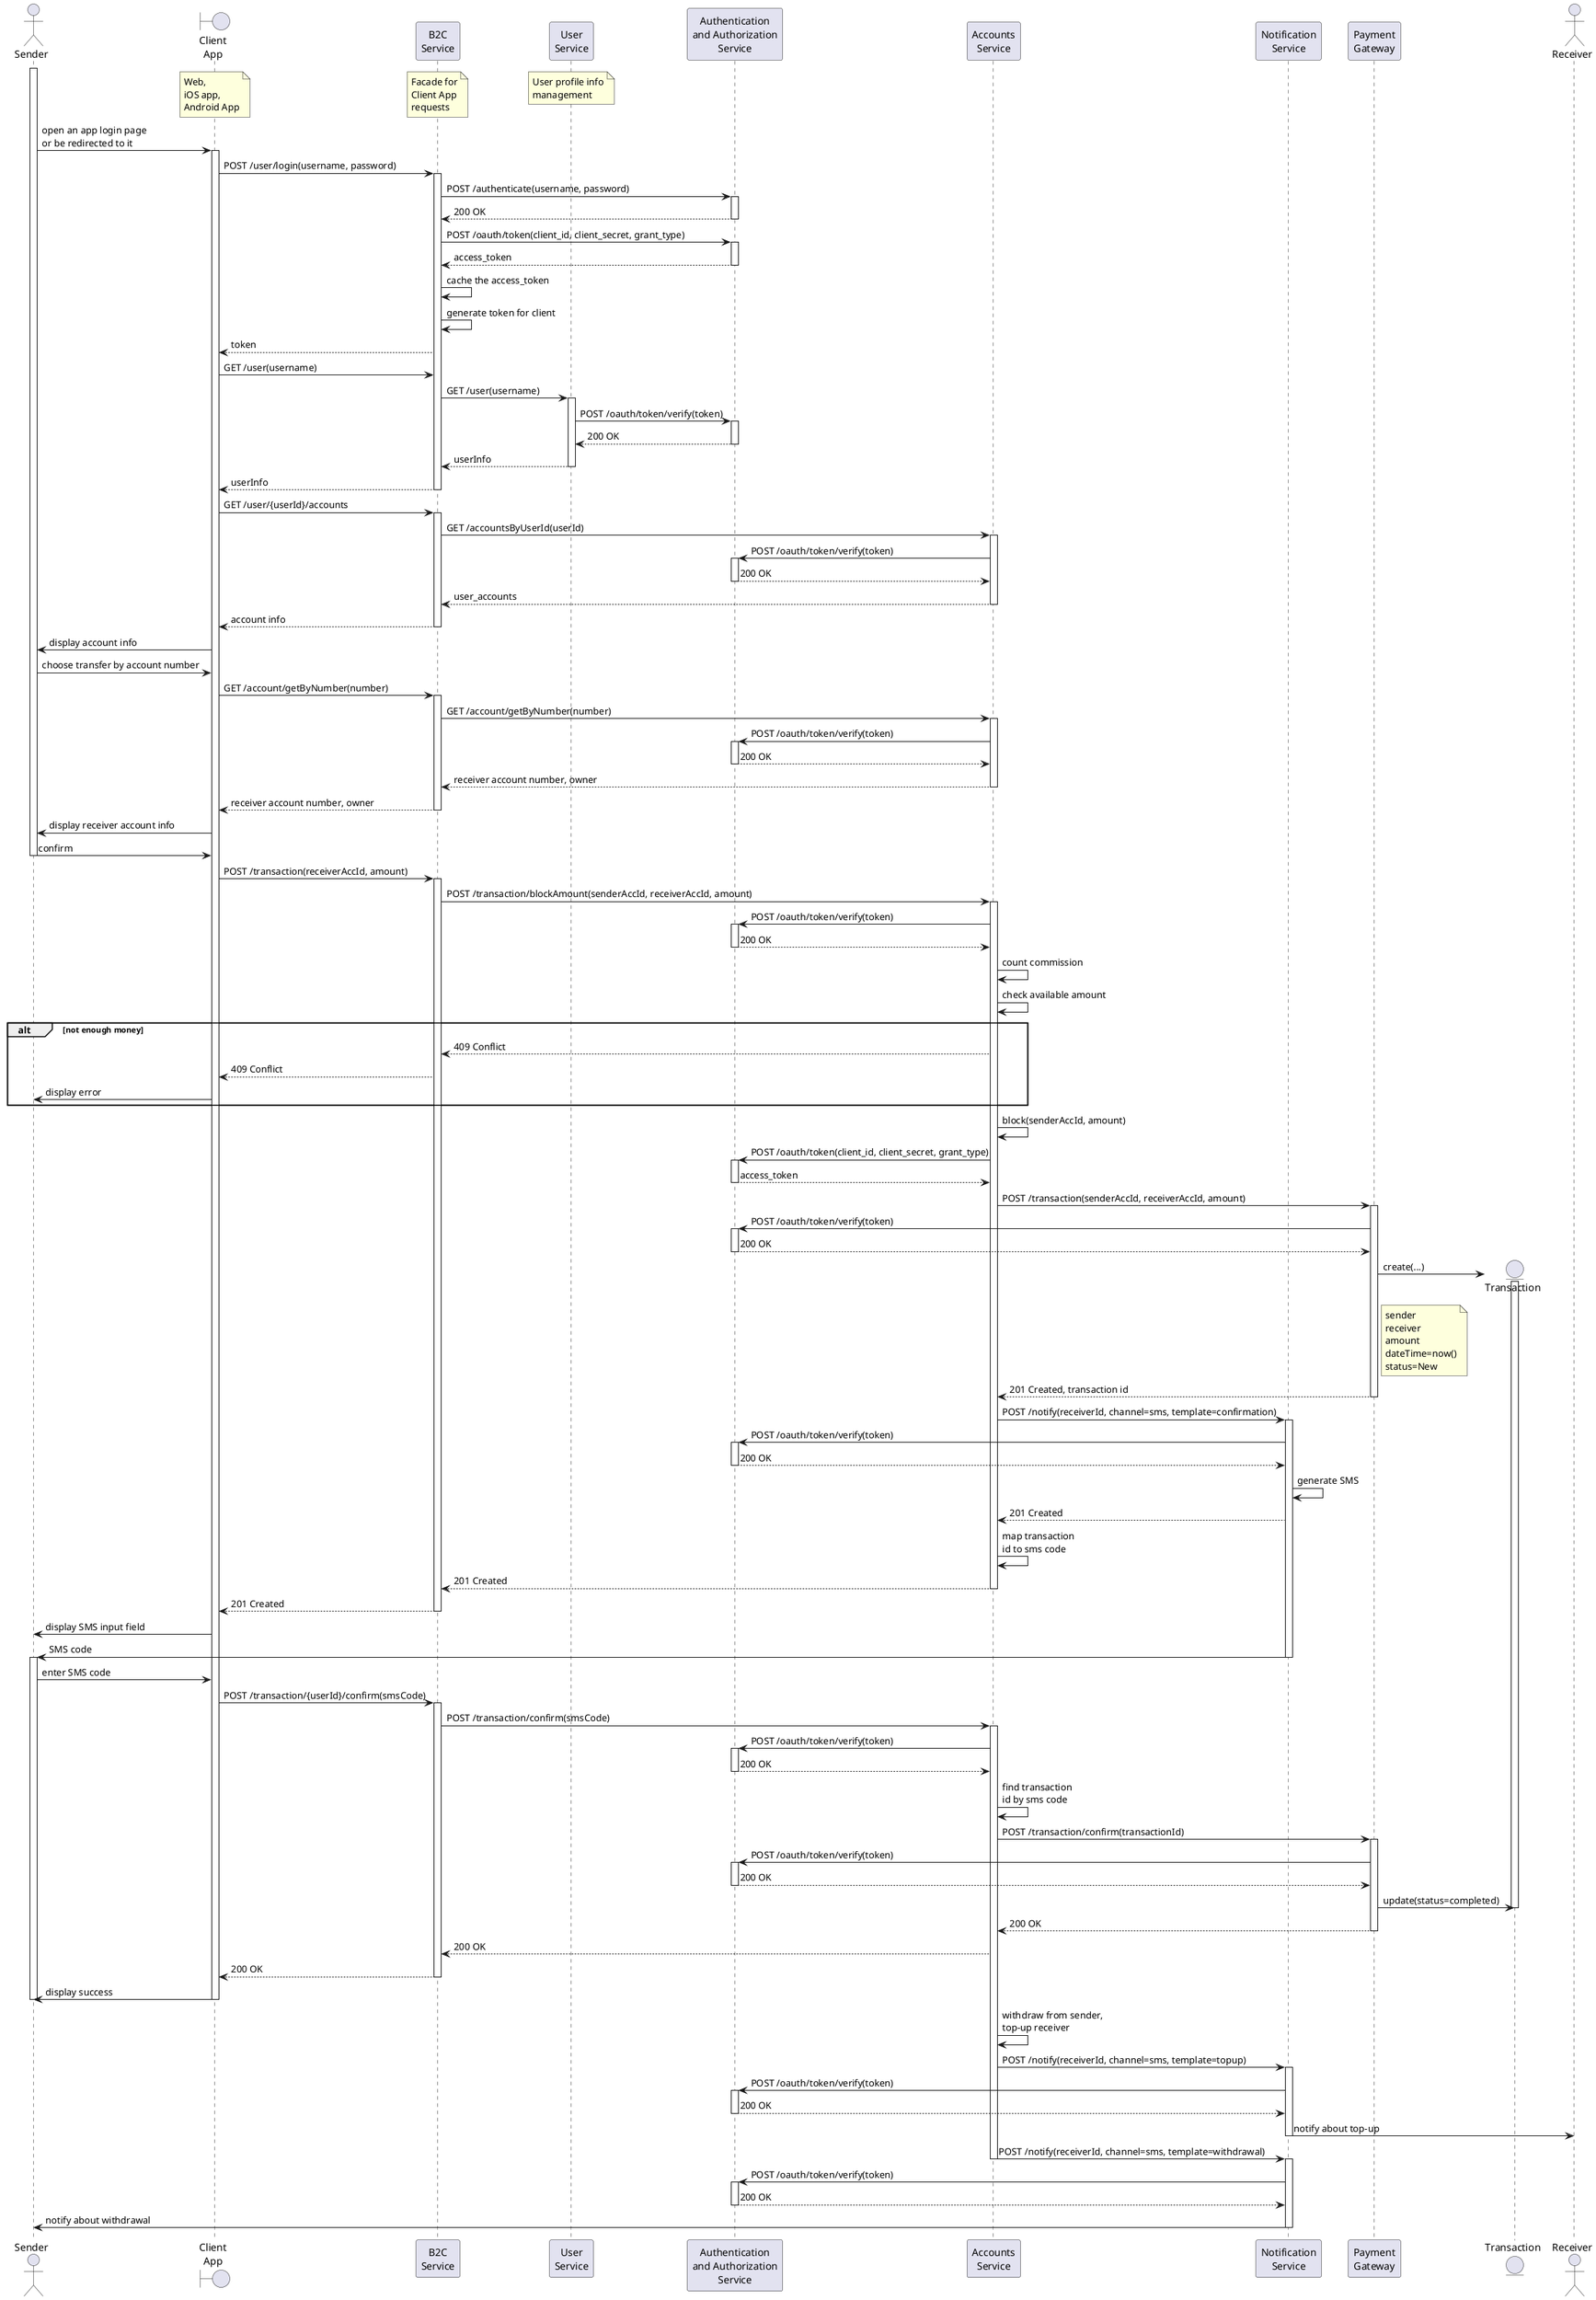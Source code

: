 @startuml e2e b2c bank transaction

actor Sender as sender
boundary "Client\nApp" as clientApp
/ note over clientApp: Web,\niOS app,\nAndroid App
participant "B2C\nService" as b2c
/ note over b2c: Facade for\nClient App\nrequests
participant "User\nService" as userService
/ note over userService: User profile info\nmanagement
participant "Authentication\nand Authorization\nService" as authService
participant "Accounts\nService" as accountsService
participant "Notification\nService" as notifService
participant "Payment\nGateway" as paymentGateway

activate sender
sender -> clientApp: open an app login page\nor be redirected to it
activate clientApp

clientApp -> b2c: POST /user/login(username, password)
  activate b2c
  b2c -> authService: POST /authenticate(username, password)
    activate authService
    authService --> b2c: 200 OK
  deactivate authService
  b2c -> authService: POST /oauth/token(client_id, client_secret, grant_type)
    activate authService
    authService --> b2c: access_token
  deactivate authService
  b2c -> b2c: cache the access_token
  b2c -> b2c: generate token for client
  b2c --> clientApp: token
  clientApp -> b2c: GET /user(username)
  b2c -> userService: GET /user(username)
    activate userService
    userService -> authService: POST /oauth/token/verify(token)
    activate authService
    authService --> userService: 200 OK
    deactivate authService
    userService --> b2c: userInfo
  deactivate userService
  b2c --> clientApp: userInfo
deactivate b2c

clientApp -> b2c: GET /user/{userId}/accounts
  activate b2c
  b2c -> accountsService: GET /accountsByUserId(userId)
    activate accountsService
      accountsService -> authService: POST /oauth/token/verify(token)
      activate authService
      authService --> accountsService: 200 OK
      deactivate authService
    accountsService --> b2c: user_accounts
  deactivate accountsService
b2c --> clientApp: account info
deactivate b2c

clientApp -> sender: display account info
sender -> clientApp: choose transfer by account number

clientApp -> b2c: GET /account/getByNumber(number)
  activate b2c
  b2c -> accountsService: GET /account/getByNumber(number)
    activate accountsService
    accountsService -> authService: POST /oauth/token/verify(token)
    activate authService
    authService --> accountsService: 200 OK
    deactivate authService
    accountsService --> b2c: receiver account number, owner
  deactivate accountsService
  b2c --> clientApp: receiver account number, owner
deactivate b2c

clientApp -> sender: display receiver account info
sender -> clientApp: confirm
deactivate sender
clientApp -> b2c: POST /transaction(receiverAccId, amount)
activate b2c
b2c -> accountsService: POST /transaction/blockAmount(senderAccId, receiverAccId, amount)
activate accountsService
accountsService -> authService: POST /oauth/token/verify(token)
activate authService
authService --> accountsService: 200 OK
deactivate authService
accountsService -> accountsService: count commission 
accountsService -> accountsService: check available amount

alt not enough money
	accountsService --> b2c: 409 Conflict
	b2c --> clientApp: 409 Conflict
	clientApp ->sender: display error
end

accountsService -> accountsService: block(senderAccId, amount)
accountsService -> authService: POST /oauth/token(client_id, client_secret, grant_type)
activate authService
authService --> accountsService: access_token
deactivate authService
accountsService -> paymentGateway: POST /transaction(senderAccId, receiverAccId, amount)
activate paymentGateway
paymentGateway -> authService: POST /oauth/token/verify(token)
activate authService
authService --> paymentGateway: 200 OK
deactivate authService
create entity Transaction
paymentGateway -> Transaction: create(...)

note right of paymentGateway
  sender
  receiver
  amount
  dateTime=now()
  status=New
end note

activate Transaction
paymentGateway --> accountsService: 201 Created, transaction id
deactivate paymentGateway
accountsService -> notifService: POST /notify(receiverId, channel=sms, template=confirmation)
activate notifService

notifService -> authService: POST /oauth/token/verify(token)
activate authService
authService --> notifService: 200 OK
deactivate authService
notifService -> notifService: generate SMS
notifService --> accountsService: 201 Created
accountsService -> accountsService: map transaction\nid to sms code
accountsService --> b2c: 201 Created
deactivate accountsService
b2c --> clientApp: 201 Created
deactivate b2c
clientApp -> sender: display SMS input field
notifService -> sender: SMS code
deactivate notifService
activate sender
sender -> clientApp: enter SMS code
clientApp -> b2c: POST /transaction/{userId}/confirm(smsCode)
activate b2c
b2c -> accountsService: POST /transaction/confirm(smsCode)
activate accountsService
accountsService -> authService: POST /oauth/token/verify(token)
activate authService
authService --> accountsService: 200 OK
deactivate authService
accountsService -> accountsService: find transaction\nid by sms code
accountsService -> paymentGateway: POST /transaction/confirm(transactionId)
activate paymentGateway
paymentGateway -> authService: POST /oauth/token/verify(token)
activate authService
authService --> paymentGateway: 200 OK
deactivate authService
paymentGateway -> Transaction: update(status=completed)
deactivate Transaction
paymentGateway --> accountsService: 200 OK
deactivate paymentGateway
accountsService --> b2c: 200 OK
b2c --> clientApp: 200 OK
deactivate b2c
clientApp -> sender: display success
deactivate clientApp
deactivate sender
accountsService -> accountsService: withdraw from sender,\ntop-up receiver
accountsService -> notifService: POST /notify(receiverId, channel=sms, template=topup)
activate notifService
notifService -> authService: POST /oauth/token/verify(token)
activate authService
authService --> notifService: 200 OK
deactivate authService
actor Receiver as receiver
notifService->receiver: notify about top-up
deactivate notifService
accountsService -> notifService: POST /notify(receiverId, channel=sms, template=withdrawal)
deactivate accountsService
activate notifService
notifService -> authService: POST /oauth/token/verify(token)
activate authService
authService --> notifService: 200 OK
deactivate authService
notifService->sender: notify about withdrawal
deactivate notifService

@enduml